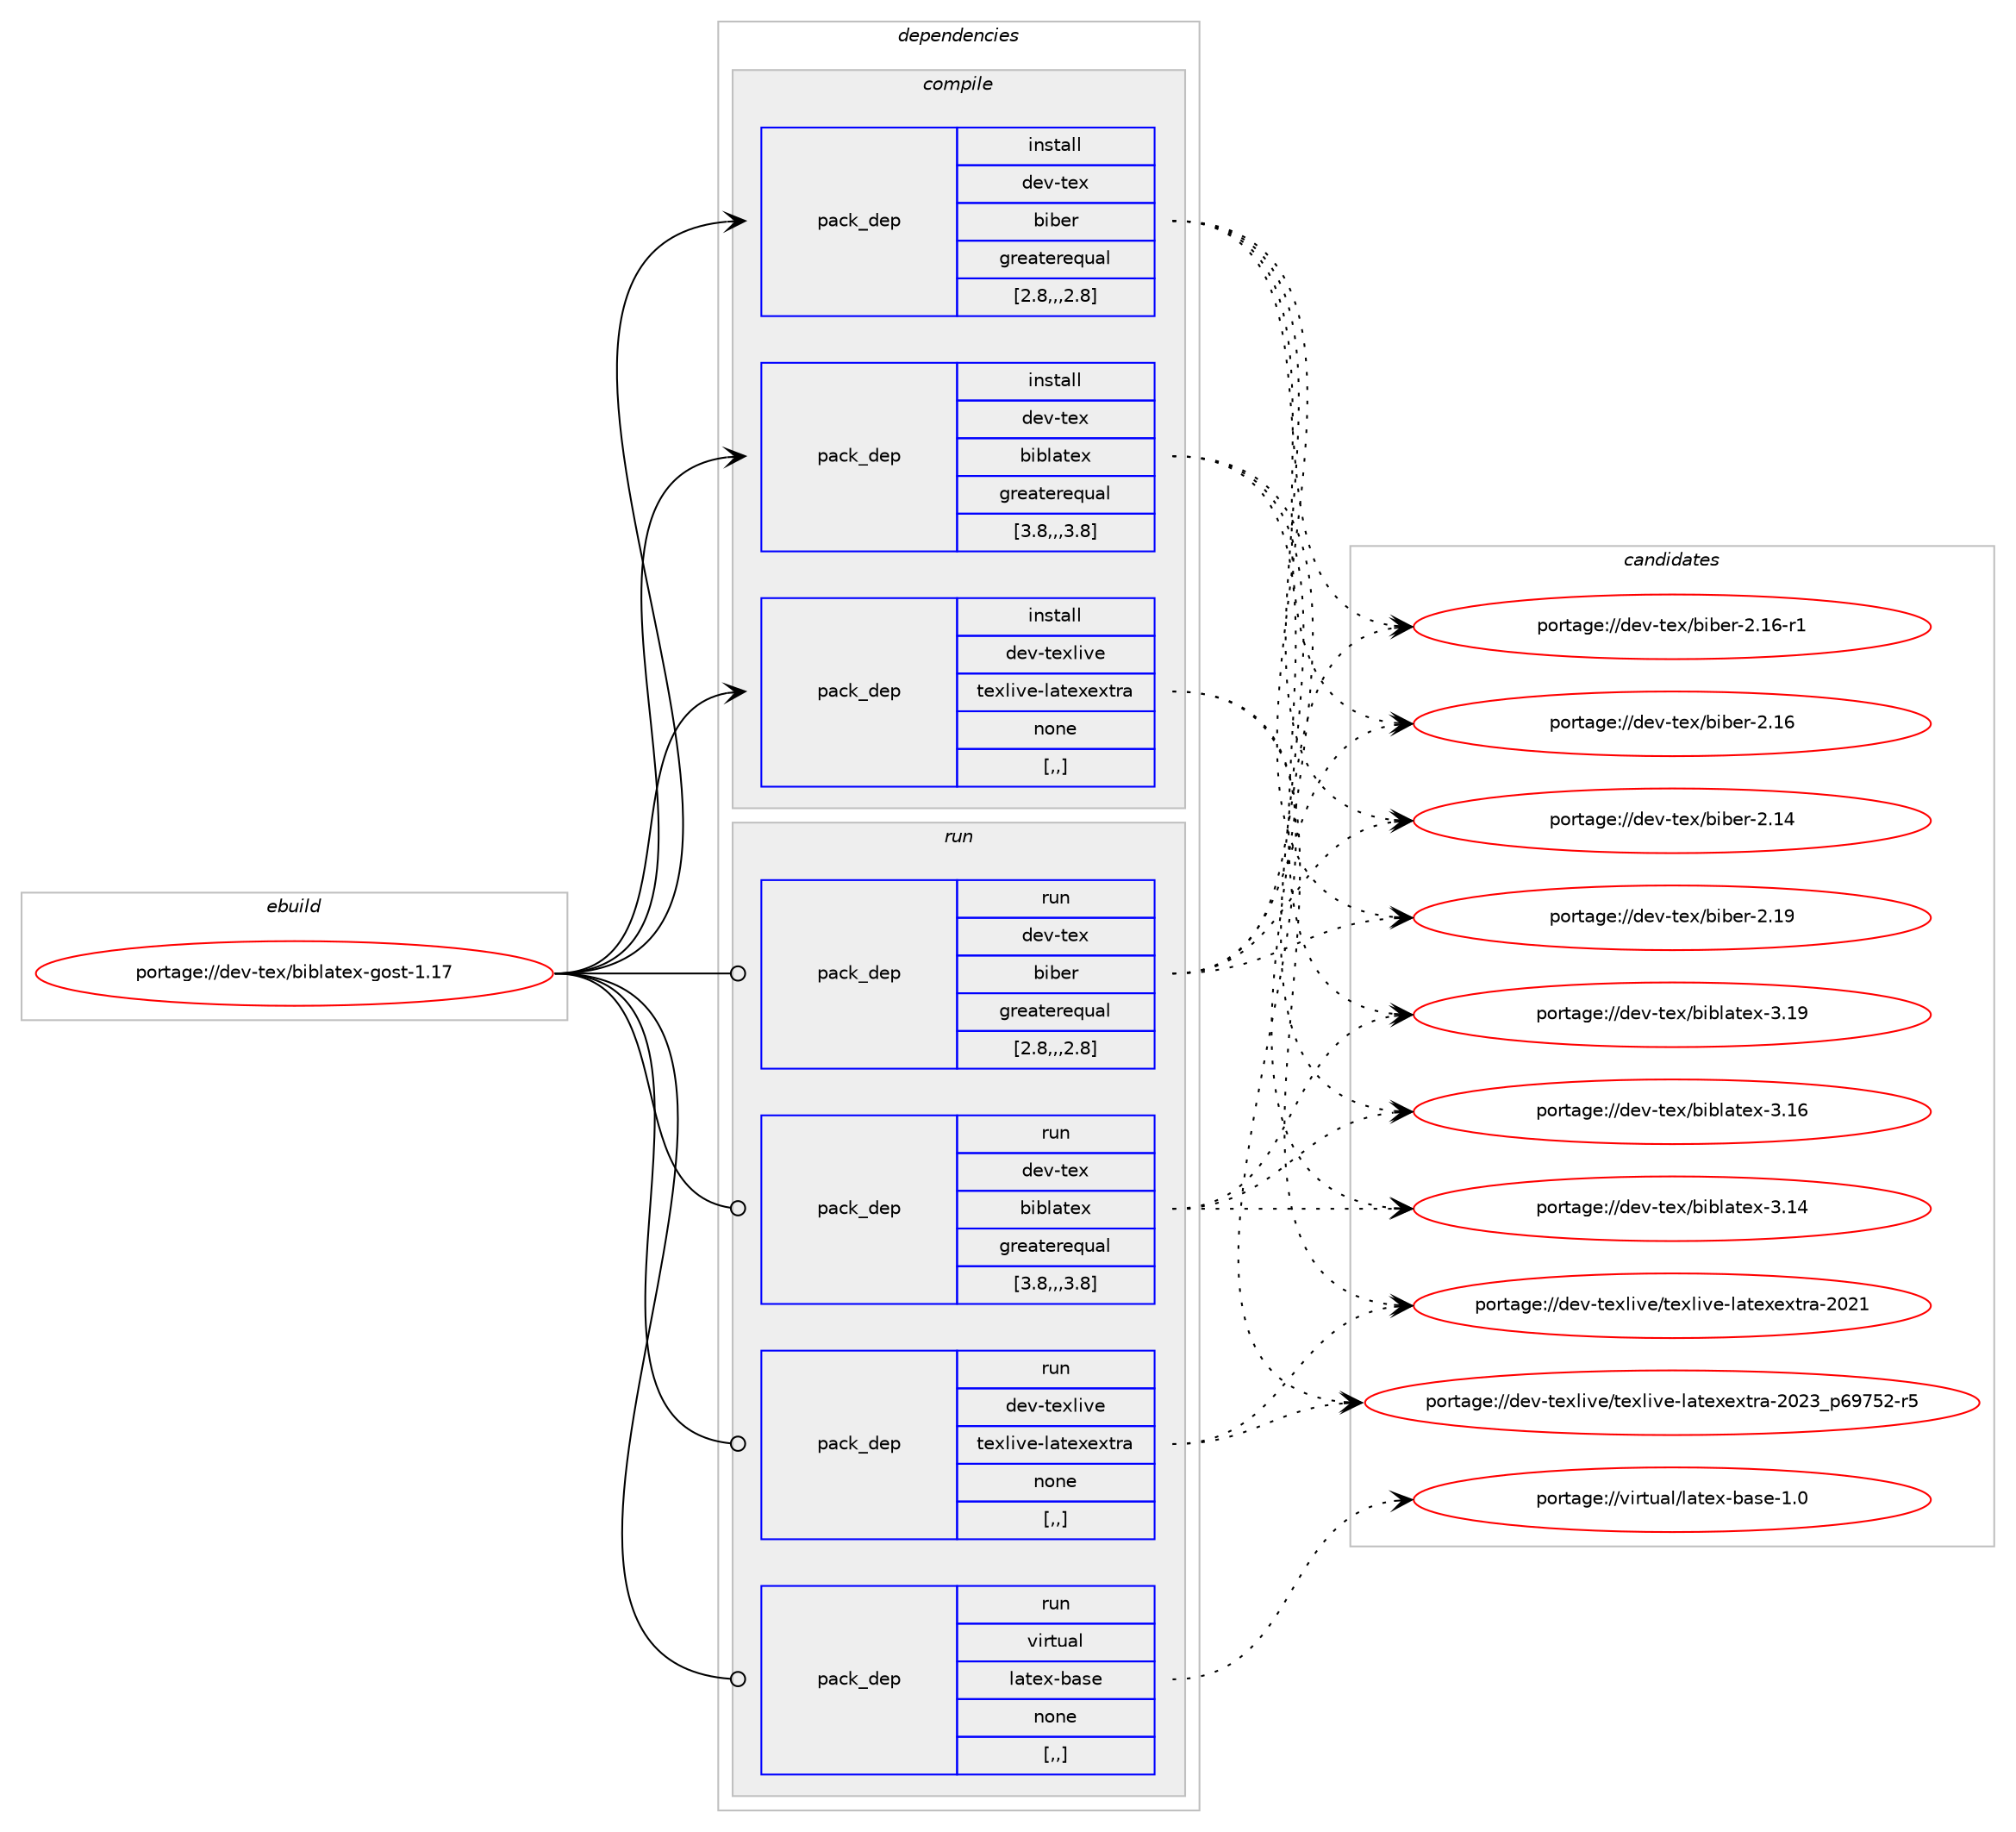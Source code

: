 digraph prolog {

# *************
# Graph options
# *************

newrank=true;
concentrate=true;
compound=true;
graph [rankdir=LR,fontname=Helvetica,fontsize=10,ranksep=1.5];#, ranksep=2.5, nodesep=0.2];
edge  [arrowhead=vee];
node  [fontname=Helvetica,fontsize=10];

# **********
# The ebuild
# **********

subgraph cluster_leftcol {
color=gray;
label=<<i>ebuild</i>>;
id [label="portage://dev-tex/biblatex-gost-1.17", color=red, width=4, href="../dev-tex/biblatex-gost-1.17.svg"];
}

# ****************
# The dependencies
# ****************

subgraph cluster_midcol {
color=gray;
label=<<i>dependencies</i>>;
subgraph cluster_compile {
fillcolor="#eeeeee";
style=filled;
label=<<i>compile</i>>;
subgraph pack510841 {
dependency706256 [label=<<TABLE BORDER="0" CELLBORDER="1" CELLSPACING="0" CELLPADDING="4" WIDTH="220"><TR><TD ROWSPAN="6" CELLPADDING="30">pack_dep</TD></TR><TR><TD WIDTH="110">install</TD></TR><TR><TD>dev-tex</TD></TR><TR><TD>biber</TD></TR><TR><TD>greaterequal</TD></TR><TR><TD>[2.8,,,2.8]</TD></TR></TABLE>>, shape=none, color=blue];
}
id:e -> dependency706256:w [weight=20,style="solid",arrowhead="vee"];
subgraph pack510842 {
dependency706257 [label=<<TABLE BORDER="0" CELLBORDER="1" CELLSPACING="0" CELLPADDING="4" WIDTH="220"><TR><TD ROWSPAN="6" CELLPADDING="30">pack_dep</TD></TR><TR><TD WIDTH="110">install</TD></TR><TR><TD>dev-tex</TD></TR><TR><TD>biblatex</TD></TR><TR><TD>greaterequal</TD></TR><TR><TD>[3.8,,,3.8]</TD></TR></TABLE>>, shape=none, color=blue];
}
id:e -> dependency706257:w [weight=20,style="solid",arrowhead="vee"];
subgraph pack510843 {
dependency706258 [label=<<TABLE BORDER="0" CELLBORDER="1" CELLSPACING="0" CELLPADDING="4" WIDTH="220"><TR><TD ROWSPAN="6" CELLPADDING="30">pack_dep</TD></TR><TR><TD WIDTH="110">install</TD></TR><TR><TD>dev-texlive</TD></TR><TR><TD>texlive-latexextra</TD></TR><TR><TD>none</TD></TR><TR><TD>[,,]</TD></TR></TABLE>>, shape=none, color=blue];
}
id:e -> dependency706258:w [weight=20,style="solid",arrowhead="vee"];
}
subgraph cluster_compileandrun {
fillcolor="#eeeeee";
style=filled;
label=<<i>compile and run</i>>;
}
subgraph cluster_run {
fillcolor="#eeeeee";
style=filled;
label=<<i>run</i>>;
subgraph pack510844 {
dependency706259 [label=<<TABLE BORDER="0" CELLBORDER="1" CELLSPACING="0" CELLPADDING="4" WIDTH="220"><TR><TD ROWSPAN="6" CELLPADDING="30">pack_dep</TD></TR><TR><TD WIDTH="110">run</TD></TR><TR><TD>dev-tex</TD></TR><TR><TD>biber</TD></TR><TR><TD>greaterequal</TD></TR><TR><TD>[2.8,,,2.8]</TD></TR></TABLE>>, shape=none, color=blue];
}
id:e -> dependency706259:w [weight=20,style="solid",arrowhead="odot"];
subgraph pack510845 {
dependency706260 [label=<<TABLE BORDER="0" CELLBORDER="1" CELLSPACING="0" CELLPADDING="4" WIDTH="220"><TR><TD ROWSPAN="6" CELLPADDING="30">pack_dep</TD></TR><TR><TD WIDTH="110">run</TD></TR><TR><TD>dev-tex</TD></TR><TR><TD>biblatex</TD></TR><TR><TD>greaterequal</TD></TR><TR><TD>[3.8,,,3.8]</TD></TR></TABLE>>, shape=none, color=blue];
}
id:e -> dependency706260:w [weight=20,style="solid",arrowhead="odot"];
subgraph pack510846 {
dependency706261 [label=<<TABLE BORDER="0" CELLBORDER="1" CELLSPACING="0" CELLPADDING="4" WIDTH="220"><TR><TD ROWSPAN="6" CELLPADDING="30">pack_dep</TD></TR><TR><TD WIDTH="110">run</TD></TR><TR><TD>dev-texlive</TD></TR><TR><TD>texlive-latexextra</TD></TR><TR><TD>none</TD></TR><TR><TD>[,,]</TD></TR></TABLE>>, shape=none, color=blue];
}
id:e -> dependency706261:w [weight=20,style="solid",arrowhead="odot"];
subgraph pack510847 {
dependency706262 [label=<<TABLE BORDER="0" CELLBORDER="1" CELLSPACING="0" CELLPADDING="4" WIDTH="220"><TR><TD ROWSPAN="6" CELLPADDING="30">pack_dep</TD></TR><TR><TD WIDTH="110">run</TD></TR><TR><TD>virtual</TD></TR><TR><TD>latex-base</TD></TR><TR><TD>none</TD></TR><TR><TD>[,,]</TD></TR></TABLE>>, shape=none, color=blue];
}
id:e -> dependency706262:w [weight=20,style="solid",arrowhead="odot"];
}
}

# **************
# The candidates
# **************

subgraph cluster_choices {
rank=same;
color=gray;
label=<<i>candidates</i>>;

subgraph choice510841 {
color=black;
nodesep=1;
choice100101118451161011204798105981011144550464957 [label="portage://dev-tex/biber-2.19", color=red, width=4,href="../dev-tex/biber-2.19.svg"];
choice1001011184511610112047981059810111445504649544511449 [label="portage://dev-tex/biber-2.16-r1", color=red, width=4,href="../dev-tex/biber-2.16-r1.svg"];
choice100101118451161011204798105981011144550464954 [label="portage://dev-tex/biber-2.16", color=red, width=4,href="../dev-tex/biber-2.16.svg"];
choice100101118451161011204798105981011144550464952 [label="portage://dev-tex/biber-2.14", color=red, width=4,href="../dev-tex/biber-2.14.svg"];
dependency706256:e -> choice100101118451161011204798105981011144550464957:w [style=dotted,weight="100"];
dependency706256:e -> choice1001011184511610112047981059810111445504649544511449:w [style=dotted,weight="100"];
dependency706256:e -> choice100101118451161011204798105981011144550464954:w [style=dotted,weight="100"];
dependency706256:e -> choice100101118451161011204798105981011144550464952:w [style=dotted,weight="100"];
}
subgraph choice510842 {
color=black;
nodesep=1;
choice10010111845116101120479810598108971161011204551464957 [label="portage://dev-tex/biblatex-3.19", color=red, width=4,href="../dev-tex/biblatex-3.19.svg"];
choice10010111845116101120479810598108971161011204551464954 [label="portage://dev-tex/biblatex-3.16", color=red, width=4,href="../dev-tex/biblatex-3.16.svg"];
choice10010111845116101120479810598108971161011204551464952 [label="portage://dev-tex/biblatex-3.14", color=red, width=4,href="../dev-tex/biblatex-3.14.svg"];
dependency706257:e -> choice10010111845116101120479810598108971161011204551464957:w [style=dotted,weight="100"];
dependency706257:e -> choice10010111845116101120479810598108971161011204551464954:w [style=dotted,weight="100"];
dependency706257:e -> choice10010111845116101120479810598108971161011204551464952:w [style=dotted,weight="100"];
}
subgraph choice510843 {
color=black;
nodesep=1;
choice100101118451161011201081051181014711610112010810511810145108971161011201011201161149745504850519511254575553504511453 [label="portage://dev-texlive/texlive-latexextra-2023_p69752-r5", color=red, width=4,href="../dev-texlive/texlive-latexextra-2023_p69752-r5.svg"];
choice10010111845116101120108105118101471161011201081051181014510897116101120101120116114974550485049 [label="portage://dev-texlive/texlive-latexextra-2021", color=red, width=4,href="../dev-texlive/texlive-latexextra-2021.svg"];
dependency706258:e -> choice100101118451161011201081051181014711610112010810511810145108971161011201011201161149745504850519511254575553504511453:w [style=dotted,weight="100"];
dependency706258:e -> choice10010111845116101120108105118101471161011201081051181014510897116101120101120116114974550485049:w [style=dotted,weight="100"];
}
subgraph choice510844 {
color=black;
nodesep=1;
choice100101118451161011204798105981011144550464957 [label="portage://dev-tex/biber-2.19", color=red, width=4,href="../dev-tex/biber-2.19.svg"];
choice1001011184511610112047981059810111445504649544511449 [label="portage://dev-tex/biber-2.16-r1", color=red, width=4,href="../dev-tex/biber-2.16-r1.svg"];
choice100101118451161011204798105981011144550464954 [label="portage://dev-tex/biber-2.16", color=red, width=4,href="../dev-tex/biber-2.16.svg"];
choice100101118451161011204798105981011144550464952 [label="portage://dev-tex/biber-2.14", color=red, width=4,href="../dev-tex/biber-2.14.svg"];
dependency706259:e -> choice100101118451161011204798105981011144550464957:w [style=dotted,weight="100"];
dependency706259:e -> choice1001011184511610112047981059810111445504649544511449:w [style=dotted,weight="100"];
dependency706259:e -> choice100101118451161011204798105981011144550464954:w [style=dotted,weight="100"];
dependency706259:e -> choice100101118451161011204798105981011144550464952:w [style=dotted,weight="100"];
}
subgraph choice510845 {
color=black;
nodesep=1;
choice10010111845116101120479810598108971161011204551464957 [label="portage://dev-tex/biblatex-3.19", color=red, width=4,href="../dev-tex/biblatex-3.19.svg"];
choice10010111845116101120479810598108971161011204551464954 [label="portage://dev-tex/biblatex-3.16", color=red, width=4,href="../dev-tex/biblatex-3.16.svg"];
choice10010111845116101120479810598108971161011204551464952 [label="portage://dev-tex/biblatex-3.14", color=red, width=4,href="../dev-tex/biblatex-3.14.svg"];
dependency706260:e -> choice10010111845116101120479810598108971161011204551464957:w [style=dotted,weight="100"];
dependency706260:e -> choice10010111845116101120479810598108971161011204551464954:w [style=dotted,weight="100"];
dependency706260:e -> choice10010111845116101120479810598108971161011204551464952:w [style=dotted,weight="100"];
}
subgraph choice510846 {
color=black;
nodesep=1;
choice100101118451161011201081051181014711610112010810511810145108971161011201011201161149745504850519511254575553504511453 [label="portage://dev-texlive/texlive-latexextra-2023_p69752-r5", color=red, width=4,href="../dev-texlive/texlive-latexextra-2023_p69752-r5.svg"];
choice10010111845116101120108105118101471161011201081051181014510897116101120101120116114974550485049 [label="portage://dev-texlive/texlive-latexextra-2021", color=red, width=4,href="../dev-texlive/texlive-latexextra-2021.svg"];
dependency706261:e -> choice100101118451161011201081051181014711610112010810511810145108971161011201011201161149745504850519511254575553504511453:w [style=dotted,weight="100"];
dependency706261:e -> choice10010111845116101120108105118101471161011201081051181014510897116101120101120116114974550485049:w [style=dotted,weight="100"];
}
subgraph choice510847 {
color=black;
nodesep=1;
choice11810511411611797108471089711610112045989711510145494648 [label="portage://virtual/latex-base-1.0", color=red, width=4,href="../virtual/latex-base-1.0.svg"];
dependency706262:e -> choice11810511411611797108471089711610112045989711510145494648:w [style=dotted,weight="100"];
}
}

}
